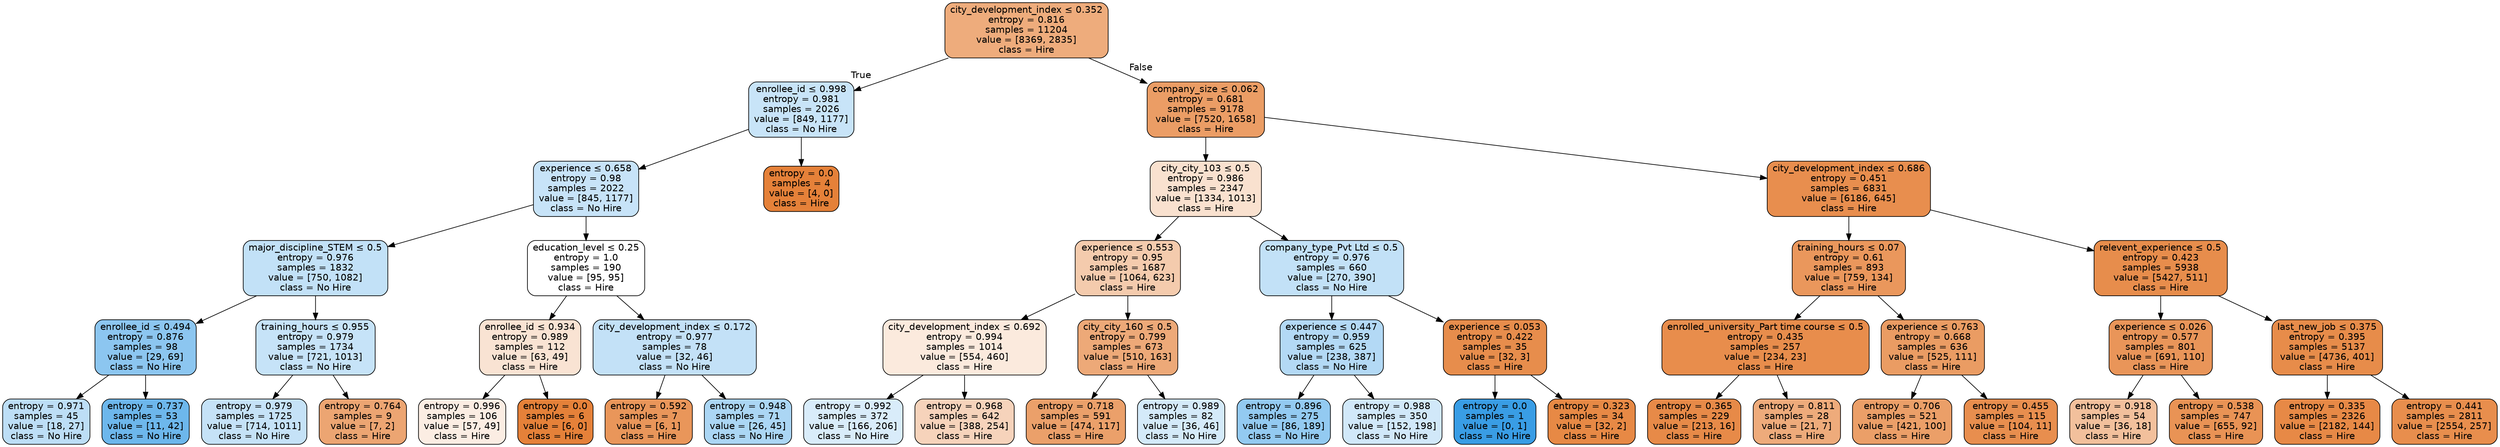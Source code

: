 digraph Tree {
node [shape=box, style="filled, rounded", color="black", fontname=helvetica] ;
edge [fontname=helvetica] ;
0 [label=<city_development_index &le; 0.352<br/>entropy = 0.816<br/>samples = 11204<br/>value = [8369, 2835]<br/>class = Hire>, fillcolor="#eeac7c"] ;
1 [label=<enrollee_id &le; 0.998<br/>entropy = 0.981<br/>samples = 2026<br/>value = [849, 1177]<br/>class = No Hire>, fillcolor="#c8e4f8"] ;
0 -> 1 [labeldistance=2.5, labelangle=45, headlabel="True"] ;
2 [label=<experience &le; 0.658<br/>entropy = 0.98<br/>samples = 2022<br/>value = [845, 1177]<br/>class = No Hire>, fillcolor="#c7e3f8"] ;
1 -> 2 ;
3 [label=<major_discipline_STEM &le; 0.5<br/>entropy = 0.976<br/>samples = 1832<br/>value = [750, 1082]<br/>class = No Hire>, fillcolor="#c2e1f7"] ;
2 -> 3 ;
4 [label=<enrollee_id &le; 0.494<br/>entropy = 0.876<br/>samples = 98<br/>value = [29, 69]<br/>class = No Hire>, fillcolor="#8cc6f0"] ;
3 -> 4 ;
5 [label=<entropy = 0.971<br/>samples = 45<br/>value = [18, 27]<br/>class = No Hire>, fillcolor="#bddef6"] ;
4 -> 5 ;
6 [label=<entropy = 0.737<br/>samples = 53<br/>value = [11, 42]<br/>class = No Hire>, fillcolor="#6db7ec"] ;
4 -> 6 ;
7 [label=<training_hours &le; 0.955<br/>entropy = 0.979<br/>samples = 1734<br/>value = [721, 1013]<br/>class = No Hire>, fillcolor="#c6e3f8"] ;
3 -> 7 ;
8 [label=<entropy = 0.979<br/>samples = 1725<br/>value = [714, 1011]<br/>class = No Hire>, fillcolor="#c5e2f7"] ;
7 -> 8 ;
9 [label=<entropy = 0.764<br/>samples = 9<br/>value = [7, 2]<br/>class = Hire>, fillcolor="#eca572"] ;
7 -> 9 ;
10 [label=<education_level &le; 0.25<br/>entropy = 1.0<br/>samples = 190<br/>value = [95, 95]<br/>class = Hire>, fillcolor="#ffffff"] ;
2 -> 10 ;
11 [label=<enrollee_id &le; 0.934<br/>entropy = 0.989<br/>samples = 112<br/>value = [63, 49]<br/>class = Hire>, fillcolor="#f9e3d3"] ;
10 -> 11 ;
12 [label=<entropy = 0.996<br/>samples = 106<br/>value = [57, 49]<br/>class = Hire>, fillcolor="#fbede3"] ;
11 -> 12 ;
13 [label=<entropy = 0.0<br/>samples = 6<br/>value = [6, 0]<br/>class = Hire>, fillcolor="#e58139"] ;
11 -> 13 ;
14 [label=<city_development_index &le; 0.172<br/>entropy = 0.977<br/>samples = 78<br/>value = [32, 46]<br/>class = No Hire>, fillcolor="#c3e1f7"] ;
10 -> 14 ;
15 [label=<entropy = 0.592<br/>samples = 7<br/>value = [6, 1]<br/>class = Hire>, fillcolor="#e9965a"] ;
14 -> 15 ;
16 [label=<entropy = 0.948<br/>samples = 71<br/>value = [26, 45]<br/>class = No Hire>, fillcolor="#abd6f4"] ;
14 -> 16 ;
17 [label=<entropy = 0.0<br/>samples = 4<br/>value = [4, 0]<br/>class = Hire>, fillcolor="#e58139"] ;
1 -> 17 ;
18 [label=<company_size &le; 0.062<br/>entropy = 0.681<br/>samples = 9178<br/>value = [7520, 1658]<br/>class = Hire>, fillcolor="#eb9d65"] ;
0 -> 18 [labeldistance=2.5, labelangle=-45, headlabel="False"] ;
19 [label=<city_city_103 &le; 0.5<br/>entropy = 0.986<br/>samples = 2347<br/>value = [1334, 1013]<br/>class = Hire>, fillcolor="#f9e1cf"] ;
18 -> 19 ;
20 [label=<experience &le; 0.553<br/>entropy = 0.95<br/>samples = 1687<br/>value = [1064, 623]<br/>class = Hire>, fillcolor="#f4cbad"] ;
19 -> 20 ;
21 [label=<city_development_index &le; 0.692<br/>entropy = 0.994<br/>samples = 1014<br/>value = [554, 460]<br/>class = Hire>, fillcolor="#fbeadd"] ;
20 -> 21 ;
22 [label=<entropy = 0.992<br/>samples = 372<br/>value = [166, 206]<br/>class = No Hire>, fillcolor="#d9ecfa"] ;
21 -> 22 ;
23 [label=<entropy = 0.968<br/>samples = 642<br/>value = [388, 254]<br/>class = Hire>, fillcolor="#f6d3bb"] ;
21 -> 23 ;
24 [label=<city_city_160 &le; 0.5<br/>entropy = 0.799<br/>samples = 673<br/>value = [510, 163]<br/>class = Hire>, fillcolor="#eda978"] ;
20 -> 24 ;
25 [label=<entropy = 0.718<br/>samples = 591<br/>value = [474, 117]<br/>class = Hire>, fillcolor="#eba06a"] ;
24 -> 25 ;
26 [label=<entropy = 0.989<br/>samples = 82<br/>value = [36, 46]<br/>class = No Hire>, fillcolor="#d4eaf9"] ;
24 -> 26 ;
27 [label=<company_type_Pvt Ltd &le; 0.5<br/>entropy = 0.976<br/>samples = 660<br/>value = [270, 390]<br/>class = No Hire>, fillcolor="#c2e1f7"] ;
19 -> 27 ;
28 [label=<experience &le; 0.447<br/>entropy = 0.959<br/>samples = 625<br/>value = [238, 387]<br/>class = No Hire>, fillcolor="#b3d9f5"] ;
27 -> 28 ;
29 [label=<entropy = 0.896<br/>samples = 275<br/>value = [86, 189]<br/>class = No Hire>, fillcolor="#93caf1"] ;
28 -> 29 ;
30 [label=<entropy = 0.988<br/>samples = 350<br/>value = [152, 198]<br/>class = No Hire>, fillcolor="#d1e8f9"] ;
28 -> 30 ;
31 [label=<experience &le; 0.053<br/>entropy = 0.422<br/>samples = 35<br/>value = [32, 3]<br/>class = Hire>, fillcolor="#e78d4c"] ;
27 -> 31 ;
32 [label=<entropy = 0.0<br/>samples = 1<br/>value = [0, 1]<br/>class = No Hire>, fillcolor="#399de5"] ;
31 -> 32 ;
33 [label=<entropy = 0.323<br/>samples = 34<br/>value = [32, 2]<br/>class = Hire>, fillcolor="#e78945"] ;
31 -> 33 ;
34 [label=<city_development_index &le; 0.686<br/>entropy = 0.451<br/>samples = 6831<br/>value = [6186, 645]<br/>class = Hire>, fillcolor="#e88e4e"] ;
18 -> 34 ;
35 [label=<training_hours &le; 0.07<br/>entropy = 0.61<br/>samples = 893<br/>value = [759, 134]<br/>class = Hire>, fillcolor="#ea975c"] ;
34 -> 35 ;
36 [label=<enrolled_university_Part time course &le; 0.5<br/>entropy = 0.435<br/>samples = 257<br/>value = [234, 23]<br/>class = Hire>, fillcolor="#e88d4c"] ;
35 -> 36 ;
37 [label=<entropy = 0.365<br/>samples = 229<br/>value = [213, 16]<br/>class = Hire>, fillcolor="#e78a48"] ;
36 -> 37 ;
38 [label=<entropy = 0.811<br/>samples = 28<br/>value = [21, 7]<br/>class = Hire>, fillcolor="#eeab7b"] ;
36 -> 38 ;
39 [label=<experience &le; 0.763<br/>entropy = 0.668<br/>samples = 636<br/>value = [525, 111]<br/>class = Hire>, fillcolor="#ea9c63"] ;
35 -> 39 ;
40 [label=<entropy = 0.706<br/>samples = 521<br/>value = [421, 100]<br/>class = Hire>, fillcolor="#eb9f68"] ;
39 -> 40 ;
41 [label=<entropy = 0.455<br/>samples = 115<br/>value = [104, 11]<br/>class = Hire>, fillcolor="#e88e4e"] ;
39 -> 41 ;
42 [label=<relevent_experience &le; 0.5<br/>entropy = 0.423<br/>samples = 5938<br/>value = [5427, 511]<br/>class = Hire>, fillcolor="#e78d4c"] ;
34 -> 42 ;
43 [label=<experience &le; 0.026<br/>entropy = 0.577<br/>samples = 801<br/>value = [691, 110]<br/>class = Hire>, fillcolor="#e99559"] ;
42 -> 43 ;
44 [label=<entropy = 0.918<br/>samples = 54<br/>value = [36, 18]<br/>class = Hire>, fillcolor="#f2c09c"] ;
43 -> 44 ;
45 [label=<entropy = 0.538<br/>samples = 747<br/>value = [655, 92]<br/>class = Hire>, fillcolor="#e99355"] ;
43 -> 45 ;
46 [label=<last_new_job &le; 0.375<br/>entropy = 0.395<br/>samples = 5137<br/>value = [4736, 401]<br/>class = Hire>, fillcolor="#e78c4a"] ;
42 -> 46 ;
47 [label=<entropy = 0.335<br/>samples = 2326<br/>value = [2182, 144]<br/>class = Hire>, fillcolor="#e78946"] ;
46 -> 47 ;
48 [label=<entropy = 0.441<br/>samples = 2811<br/>value = [2554, 257]<br/>class = Hire>, fillcolor="#e88e4d"] ;
46 -> 48 ;
}